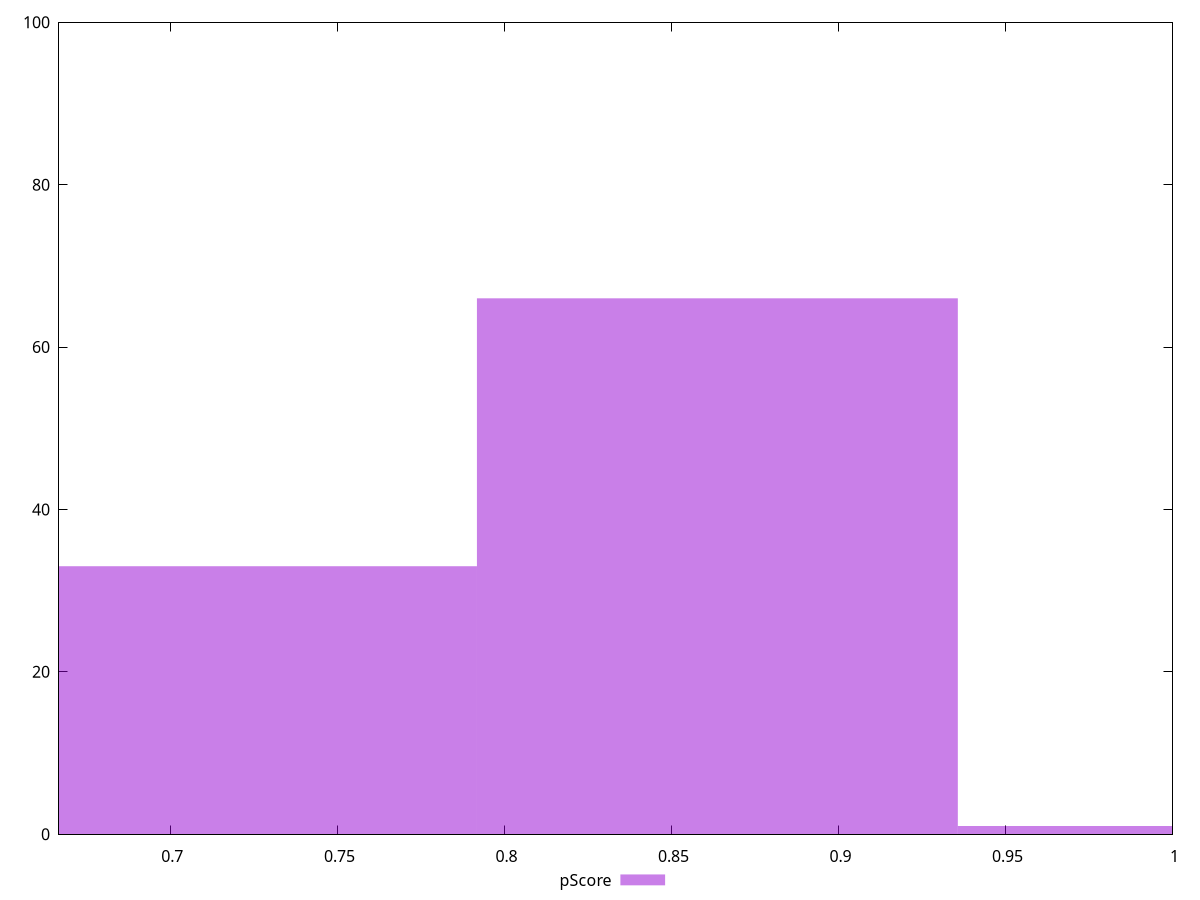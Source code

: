 reset

$pScore <<EOF
0.7197983960303695 33
0.8637580752364435 66
1.0077177544425173 1
EOF

set key outside below
set boxwidth 0.14395967920607391
set xrange [0.6666666666666666:1]
set yrange [0:100]
set trange [0:100]
set style fill transparent solid 0.5 noborder
set terminal svg size 640, 490 enhanced background rgb 'white'
set output "report_00017_2021-02-10T15-08-03.406Z/offscreen-images/samples/pages+cached/pScore/histogram.svg"

plot $pScore title "pScore" with boxes

reset

